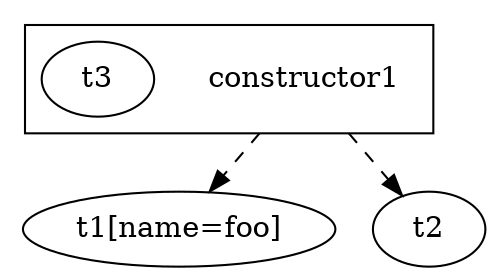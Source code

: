 digraph {
	graph [compound=true];
	
		subgraph cluster_0 {
			"constructor1" [shape=plaintext];
			
				"t3" [label=<t3>];
			
		}
		
			"constructor1" -> "t1[name=foo]" [ltail=cluster_0 style=dashed];
		
			"constructor1" -> "t2" [ltail=cluster_0 style=dashed];
		
	
}